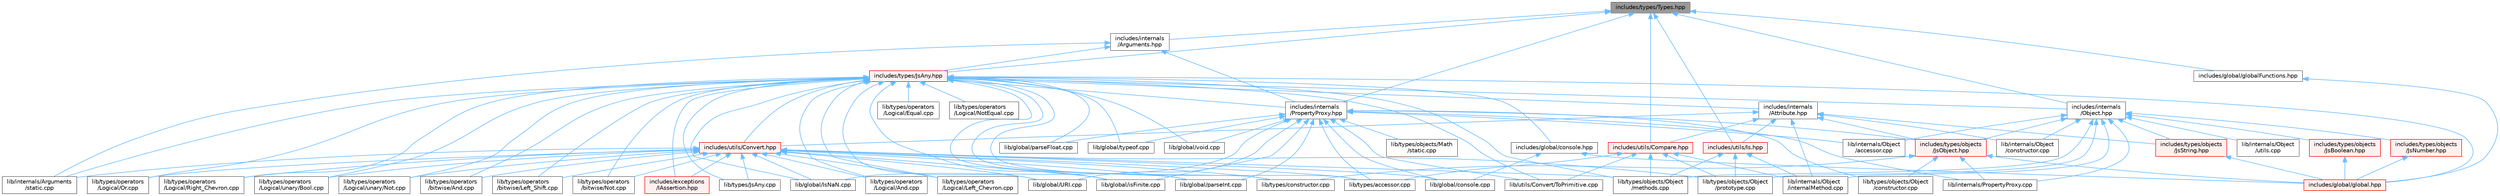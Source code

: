 digraph "includes/types/Types.hpp"
{
 // LATEX_PDF_SIZE
  bgcolor="transparent";
  edge [fontname=Helvetica,fontsize=10,labelfontname=Helvetica,labelfontsize=10];
  node [fontname=Helvetica,fontsize=10,shape=box,height=0.2,width=0.4];
  Node1 [id="Node000001",label="includes/types/Types.hpp",height=0.2,width=0.4,color="gray40", fillcolor="grey60", style="filled", fontcolor="black",tooltip=" "];
  Node1 -> Node2 [id="edge1_Node000001_Node000002",dir="back",color="steelblue1",style="solid",tooltip=" "];
  Node2 [id="Node000002",label="includes/global/globalFunctions.hpp",height=0.2,width=0.4,color="grey40", fillcolor="white", style="filled",URL="$globalFunctions_8hpp.html",tooltip=" "];
  Node2 -> Node3 [id="edge2_Node000002_Node000003",dir="back",color="steelblue1",style="solid",tooltip=" "];
  Node3 [id="Node000003",label="includes/global/global.hpp",height=0.2,width=0.4,color="red", fillcolor="#FFF0F0", style="filled",URL="$global_8hpp.html",tooltip=" "];
  Node1 -> Node6 [id="edge3_Node000001_Node000006",dir="back",color="steelblue1",style="solid",tooltip=" "];
  Node6 [id="Node000006",label="includes/internals\l/Arguments.hpp",height=0.2,width=0.4,color="grey40", fillcolor="white", style="filled",URL="$Arguments_8hpp.html",tooltip=" "];
  Node6 -> Node7 [id="edge4_Node000006_Node000007",dir="back",color="steelblue1",style="solid",tooltip=" "];
  Node7 [id="Node000007",label="includes/internals\l/PropertyProxy.hpp",height=0.2,width=0.4,color="grey40", fillcolor="white", style="filled",URL="$PropertyProxy_8hpp.html",tooltip=" "];
  Node7 -> Node8 [id="edge5_Node000007_Node000008",dir="back",color="steelblue1",style="solid",tooltip=" "];
  Node8 [id="Node000008",label="includes/types/objects\l/JsObject.hpp",height=0.2,width=0.4,color="red", fillcolor="#FFF0F0", style="filled",URL="$JsObject_8hpp.html",tooltip=" "];
  Node8 -> Node3 [id="edge6_Node000008_Node000003",dir="back",color="steelblue1",style="solid",tooltip=" "];
  Node8 -> Node30 [id="edge7_Node000008_Node000030",dir="back",color="steelblue1",style="solid",tooltip=" "];
  Node30 [id="Node000030",label="lib/internals/PropertyProxy.cpp",height=0.2,width=0.4,color="grey40", fillcolor="white", style="filled",URL="$PropertyProxy_8cpp.html",tooltip=" "];
  Node8 -> Node31 [id="edge8_Node000008_Node000031",dir="back",color="steelblue1",style="solid",tooltip=" "];
  Node31 [id="Node000031",label="lib/types/constructor.cpp",height=0.2,width=0.4,color="grey40", fillcolor="white", style="filled",URL="$types_2constructor_8cpp.html",tooltip=" "];
  Node8 -> Node23 [id="edge9_Node000008_Node000023",dir="back",color="steelblue1",style="solid",tooltip=" "];
  Node23 [id="Node000023",label="lib/types/objects/Object\l/constructor.cpp",height=0.2,width=0.4,color="grey40", fillcolor="white", style="filled",URL="$types_2objects_2Object_2constructor_8cpp.html",tooltip=" "];
  Node7 -> Node37 [id="edge10_Node000007_Node000037",dir="back",color="steelblue1",style="solid",tooltip=" "];
  Node37 [id="Node000037",label="lib/global/IsNaN.cpp",height=0.2,width=0.4,color="grey40", fillcolor="white", style="filled",URL="$IsNaN_8cpp.html",tooltip=" "];
  Node7 -> Node38 [id="edge11_Node000007_Node000038",dir="back",color="steelblue1",style="solid",tooltip=" "];
  Node38 [id="Node000038",label="lib/global/URI.cpp",height=0.2,width=0.4,color="grey40", fillcolor="white", style="filled",URL="$URI_8cpp.html",tooltip=" "];
  Node7 -> Node39 [id="edge12_Node000007_Node000039",dir="back",color="steelblue1",style="solid",tooltip=" "];
  Node39 [id="Node000039",label="lib/global/console.cpp",height=0.2,width=0.4,color="grey40", fillcolor="white", style="filled",URL="$console_8cpp.html",tooltip=" "];
  Node7 -> Node40 [id="edge13_Node000007_Node000040",dir="back",color="steelblue1",style="solid",tooltip=" "];
  Node40 [id="Node000040",label="lib/global/isFinite.cpp",height=0.2,width=0.4,color="grey40", fillcolor="white", style="filled",URL="$isFinite_8cpp.html",tooltip=" "];
  Node7 -> Node41 [id="edge14_Node000007_Node000041",dir="back",color="steelblue1",style="solid",tooltip=" "];
  Node41 [id="Node000041",label="lib/global/parseFloat.cpp",height=0.2,width=0.4,color="grey40", fillcolor="white", style="filled",URL="$parseFloat_8cpp.html",tooltip=" "];
  Node7 -> Node42 [id="edge15_Node000007_Node000042",dir="back",color="steelblue1",style="solid",tooltip=" "];
  Node42 [id="Node000042",label="lib/global/parseInt.cpp",height=0.2,width=0.4,color="grey40", fillcolor="white", style="filled",URL="$parseInt_8cpp.html",tooltip=" "];
  Node7 -> Node43 [id="edge16_Node000007_Node000043",dir="back",color="steelblue1",style="solid",tooltip=" "];
  Node43 [id="Node000043",label="lib/global/typeof.cpp",height=0.2,width=0.4,color="grey40", fillcolor="white", style="filled",URL="$typeof_8cpp.html",tooltip=" "];
  Node7 -> Node44 [id="edge17_Node000007_Node000044",dir="back",color="steelblue1",style="solid",tooltip=" "];
  Node44 [id="Node000044",label="lib/global/void.cpp",height=0.2,width=0.4,color="grey40", fillcolor="white", style="filled",URL="$void_8cpp.html",tooltip=" "];
  Node7 -> Node45 [id="edge18_Node000007_Node000045",dir="back",color="steelblue1",style="solid",tooltip=" "];
  Node45 [id="Node000045",label="lib/internals/Object\l/accessor.cpp",height=0.2,width=0.4,color="grey40", fillcolor="white", style="filled",URL="$internals_2Object_2accessor_8cpp.html",tooltip=" "];
  Node7 -> Node30 [id="edge19_Node000007_Node000030",dir="back",color="steelblue1",style="solid",tooltip=" "];
  Node7 -> Node16 [id="edge20_Node000007_Node000016",dir="back",color="steelblue1",style="solid",tooltip=" "];
  Node16 [id="Node000016",label="lib/types/accessor.cpp",height=0.2,width=0.4,color="grey40", fillcolor="white", style="filled",URL="$types_2accessor_8cpp.html",tooltip=" "];
  Node7 -> Node46 [id="edge21_Node000007_Node000046",dir="back",color="steelblue1",style="solid",tooltip=" "];
  Node46 [id="Node000046",label="lib/types/objects/Math\l/static.cpp",height=0.2,width=0.4,color="grey40", fillcolor="white", style="filled",URL="$types_2objects_2Math_2static_8cpp.html",tooltip=" "];
  Node7 -> Node23 [id="edge22_Node000007_Node000023",dir="back",color="steelblue1",style="solid",tooltip=" "];
  Node7 -> Node47 [id="edge23_Node000007_Node000047",dir="back",color="steelblue1",style="solid",tooltip=" "];
  Node47 [id="Node000047",label="lib/utils/Convert/ToPrimitive.cpp",height=0.2,width=0.4,color="grey40", fillcolor="white", style="filled",URL="$ToPrimitive_8cpp.html",tooltip=" "];
  Node6 -> Node48 [id="edge24_Node000006_Node000048",dir="back",color="steelblue1",style="solid",tooltip=" "];
  Node48 [id="Node000048",label="includes/types/JsAny.hpp",height=0.2,width=0.4,color="red", fillcolor="#FFF0F0", style="filled",URL="$JsAny_8hpp.html",tooltip=" "];
  Node48 -> Node49 [id="edge25_Node000048_Node000049",dir="back",color="steelblue1",style="solid",tooltip=" "];
  Node49 [id="Node000049",label="includes/exceptions\l/IAssertion.hpp",height=0.2,width=0.4,color="red", fillcolor="#FFF0F0", style="filled",URL="$IAssertion_8hpp.html",tooltip=" "];
  Node48 -> Node52 [id="edge26_Node000048_Node000052",dir="back",color="steelblue1",style="solid",tooltip=" "];
  Node52 [id="Node000052",label="includes/global/console.hpp",height=0.2,width=0.4,color="grey40", fillcolor="white", style="filled",URL="$console_8hpp.html",tooltip=" "];
  Node52 -> Node3 [id="edge27_Node000052_Node000003",dir="back",color="steelblue1",style="solid",tooltip=" "];
  Node52 -> Node39 [id="edge28_Node000052_Node000039",dir="back",color="steelblue1",style="solid",tooltip=" "];
  Node48 -> Node3 [id="edge29_Node000048_Node000003",dir="back",color="steelblue1",style="solid",tooltip=" "];
  Node48 -> Node53 [id="edge30_Node000048_Node000053",dir="back",color="steelblue1",style="solid",tooltip=" "];
  Node53 [id="Node000053",label="includes/internals\l/Attribute.hpp",height=0.2,width=0.4,color="grey40", fillcolor="white", style="filled",URL="$Attribute_8hpp.html",tooltip=" "];
  Node53 -> Node8 [id="edge31_Node000053_Node000008",dir="back",color="steelblue1",style="solid",tooltip=" "];
  Node53 -> Node54 [id="edge32_Node000053_Node000054",dir="back",color="steelblue1",style="solid",tooltip=" "];
  Node54 [id="Node000054",label="includes/types/objects\l/JsString.hpp",height=0.2,width=0.4,color="red", fillcolor="#FFF0F0", style="filled",URL="$JsString_8hpp.html",tooltip=" "];
  Node54 -> Node3 [id="edge33_Node000054_Node000003",dir="back",color="steelblue1",style="solid",tooltip=" "];
  Node53 -> Node57 [id="edge34_Node000053_Node000057",dir="back",color="steelblue1",style="solid",tooltip=" "];
  Node57 [id="Node000057",label="includes/utils/Compare.hpp",height=0.2,width=0.4,color="red", fillcolor="#FFF0F0", style="filled",URL="$Compare_8hpp.html",tooltip=" "];
  Node57 -> Node58 [id="edge35_Node000057_Node000058",dir="back",color="steelblue1",style="solid",tooltip=" "];
  Node58 [id="Node000058",label="lib/internals/Object\l/internalMethod.cpp",height=0.2,width=0.4,color="grey40", fillcolor="white", style="filled",URL="$internals_2Object_2internalMethod_8cpp.html",tooltip=" "];
  Node57 -> Node16 [id="edge36_Node000057_Node000016",dir="back",color="steelblue1",style="solid",tooltip=" "];
  Node57 -> Node24 [id="edge37_Node000057_Node000024",dir="back",color="steelblue1",style="solid",tooltip=" "];
  Node24 [id="Node000024",label="lib/types/objects/Object\l/methods.cpp",height=0.2,width=0.4,color="grey40", fillcolor="white", style="filled",URL="$Object_2methods_8cpp.html",tooltip=" "];
  Node57 -> Node25 [id="edge38_Node000057_Node000025",dir="back",color="steelblue1",style="solid",tooltip=" "];
  Node25 [id="Node000025",label="lib/types/objects/Object\l/prototype.cpp",height=0.2,width=0.4,color="grey40", fillcolor="white", style="filled",URL="$Object_2prototype_8cpp.html",tooltip=" "];
  Node57 -> Node47 [id="edge39_Node000057_Node000047",dir="back",color="steelblue1",style="solid",tooltip=" "];
  Node53 -> Node59 [id="edge40_Node000053_Node000059",dir="back",color="steelblue1",style="solid",tooltip=" "];
  Node59 [id="Node000059",label="includes/utils/Convert.hpp",height=0.2,width=0.4,color="red", fillcolor="#FFF0F0", style="filled",URL="$Convert_8hpp.html",tooltip=" "];
  Node59 -> Node49 [id="edge41_Node000059_Node000049",dir="back",color="steelblue1",style="solid",tooltip=" "];
  Node59 -> Node37 [id="edge42_Node000059_Node000037",dir="back",color="steelblue1",style="solid",tooltip=" "];
  Node59 -> Node38 [id="edge43_Node000059_Node000038",dir="back",color="steelblue1",style="solid",tooltip=" "];
  Node59 -> Node39 [id="edge44_Node000059_Node000039",dir="back",color="steelblue1",style="solid",tooltip=" "];
  Node59 -> Node40 [id="edge45_Node000059_Node000040",dir="back",color="steelblue1",style="solid",tooltip=" "];
  Node59 -> Node42 [id="edge46_Node000059_Node000042",dir="back",color="steelblue1",style="solid",tooltip=" "];
  Node59 -> Node15 [id="edge47_Node000059_Node000015",dir="back",color="steelblue1",style="solid",tooltip=" "];
  Node15 [id="Node000015",label="lib/internals/Arguments\l/static.cpp",height=0.2,width=0.4,color="grey40", fillcolor="white", style="filled",URL="$internals_2Arguments_2static_8cpp.html",tooltip=" "];
  Node59 -> Node61 [id="edge48_Node000059_Node000061",dir="back",color="steelblue1",style="solid",tooltip=" "];
  Node61 [id="Node000061",label="lib/types/JsAny.cpp",height=0.2,width=0.4,color="grey40", fillcolor="white", style="filled",URL="$JsAny_8cpp.html",tooltip=" "];
  Node59 -> Node16 [id="edge49_Node000059_Node000016",dir="back",color="steelblue1",style="solid",tooltip=" "];
  Node59 -> Node31 [id="edge50_Node000059_Node000031",dir="back",color="steelblue1",style="solid",tooltip=" "];
  Node59 -> Node24 [id="edge51_Node000059_Node000024",dir="back",color="steelblue1",style="solid",tooltip=" "];
  Node59 -> Node25 [id="edge52_Node000059_Node000025",dir="back",color="steelblue1",style="solid",tooltip=" "];
  Node59 -> Node64 [id="edge53_Node000059_Node000064",dir="back",color="steelblue1",style="solid",tooltip=" "];
  Node64 [id="Node000064",label="lib/types/operators\l/Logical/And.cpp",height=0.2,width=0.4,color="grey40", fillcolor="white", style="filled",URL="$Logical_2And_8cpp.html",tooltip=" "];
  Node59 -> Node65 [id="edge54_Node000059_Node000065",dir="back",color="steelblue1",style="solid",tooltip=" "];
  Node65 [id="Node000065",label="lib/types/operators\l/Logical/Left_Chevron.cpp",height=0.2,width=0.4,color="grey40", fillcolor="white", style="filled",URL="$Left__Chevron_8cpp.html",tooltip=" "];
  Node59 -> Node66 [id="edge55_Node000059_Node000066",dir="back",color="steelblue1",style="solid",tooltip=" "];
  Node66 [id="Node000066",label="lib/types/operators\l/Logical/Or.cpp",height=0.2,width=0.4,color="grey40", fillcolor="white", style="filled",URL="$Logical_2Or_8cpp.html",tooltip=" "];
  Node59 -> Node67 [id="edge56_Node000059_Node000067",dir="back",color="steelblue1",style="solid",tooltip=" "];
  Node67 [id="Node000067",label="lib/types/operators\l/Logical/Right_Chevron.cpp",height=0.2,width=0.4,color="grey40", fillcolor="white", style="filled",URL="$Right__Chevron_8cpp.html",tooltip=" "];
  Node59 -> Node68 [id="edge57_Node000059_Node000068",dir="back",color="steelblue1",style="solid",tooltip=" "];
  Node68 [id="Node000068",label="lib/types/operators\l/Logical/unary/Bool.cpp",height=0.2,width=0.4,color="grey40", fillcolor="white", style="filled",URL="$Bool_8cpp.html",tooltip=" "];
  Node59 -> Node69 [id="edge58_Node000059_Node000069",dir="back",color="steelblue1",style="solid",tooltip=" "];
  Node69 [id="Node000069",label="lib/types/operators\l/Logical/unary/Not.cpp",height=0.2,width=0.4,color="grey40", fillcolor="white", style="filled",URL="$Logical_2unary_2Not_8cpp.html",tooltip=" "];
  Node59 -> Node70 [id="edge59_Node000059_Node000070",dir="back",color="steelblue1",style="solid",tooltip=" "];
  Node70 [id="Node000070",label="lib/types/operators\l/bitwise/And.cpp",height=0.2,width=0.4,color="grey40", fillcolor="white", style="filled",URL="$bitwise_2And_8cpp.html",tooltip=" "];
  Node59 -> Node71 [id="edge60_Node000059_Node000071",dir="back",color="steelblue1",style="solid",tooltip=" "];
  Node71 [id="Node000071",label="lib/types/operators\l/bitwise/Left_Shift.cpp",height=0.2,width=0.4,color="grey40", fillcolor="white", style="filled",URL="$Left__Shift_8cpp.html",tooltip=" "];
  Node59 -> Node72 [id="edge61_Node000059_Node000072",dir="back",color="steelblue1",style="solid",tooltip=" "];
  Node72 [id="Node000072",label="lib/types/operators\l/bitwise/Not.cpp",height=0.2,width=0.4,color="grey40", fillcolor="white", style="filled",URL="$bitwise_2Not_8cpp.html",tooltip=" "];
  Node53 -> Node90 [id="edge62_Node000053_Node000090",dir="back",color="steelblue1",style="solid",tooltip=" "];
  Node90 [id="Node000090",label="includes/utils/Is.hpp",height=0.2,width=0.4,color="red", fillcolor="#FFF0F0", style="filled",URL="$Is_8hpp.html",tooltip=" "];
  Node90 -> Node58 [id="edge63_Node000090_Node000058",dir="back",color="steelblue1",style="solid",tooltip=" "];
  Node90 -> Node24 [id="edge64_Node000090_Node000024",dir="back",color="steelblue1",style="solid",tooltip=" "];
  Node90 -> Node25 [id="edge65_Node000090_Node000025",dir="back",color="steelblue1",style="solid",tooltip=" "];
  Node53 -> Node91 [id="edge66_Node000053_Node000091",dir="back",color="steelblue1",style="solid",tooltip=" "];
  Node91 [id="Node000091",label="lib/internals/Object\l/constructor.cpp",height=0.2,width=0.4,color="grey40", fillcolor="white", style="filled",URL="$internals_2Object_2constructor_8cpp.html",tooltip=" "];
  Node53 -> Node58 [id="edge67_Node000053_Node000058",dir="back",color="steelblue1",style="solid",tooltip=" "];
  Node48 -> Node92 [id="edge68_Node000048_Node000092",dir="back",color="steelblue1",style="solid",tooltip=" "];
  Node92 [id="Node000092",label="includes/internals\l/Object.hpp",height=0.2,width=0.4,color="grey40", fillcolor="white", style="filled",URL="$Object_8hpp.html",tooltip=" "];
  Node92 -> Node93 [id="edge69_Node000092_Node000093",dir="back",color="steelblue1",style="solid",tooltip=" "];
  Node93 [id="Node000093",label="includes/types/objects\l/JsBoolean.hpp",height=0.2,width=0.4,color="red", fillcolor="#FFF0F0", style="filled",URL="$JsBoolean_8hpp.html",tooltip=" "];
  Node93 -> Node3 [id="edge70_Node000093_Node000003",dir="back",color="steelblue1",style="solid",tooltip=" "];
  Node92 -> Node94 [id="edge71_Node000092_Node000094",dir="back",color="steelblue1",style="solid",tooltip=" "];
  Node94 [id="Node000094",label="includes/types/objects\l/JsNumber.hpp",height=0.2,width=0.4,color="red", fillcolor="#FFF0F0", style="filled",URL="$JsNumber_8hpp.html",tooltip=" "];
  Node94 -> Node3 [id="edge72_Node000094_Node000003",dir="back",color="steelblue1",style="solid",tooltip=" "];
  Node92 -> Node8 [id="edge73_Node000092_Node000008",dir="back",color="steelblue1",style="solid",tooltip=" "];
  Node92 -> Node54 [id="edge74_Node000092_Node000054",dir="back",color="steelblue1",style="solid",tooltip=" "];
  Node92 -> Node45 [id="edge75_Node000092_Node000045",dir="back",color="steelblue1",style="solid",tooltip=" "];
  Node92 -> Node91 [id="edge76_Node000092_Node000091",dir="back",color="steelblue1",style="solid",tooltip=" "];
  Node92 -> Node58 [id="edge77_Node000092_Node000058",dir="back",color="steelblue1",style="solid",tooltip=" "];
  Node92 -> Node95 [id="edge78_Node000092_Node000095",dir="back",color="steelblue1",style="solid",tooltip=" "];
  Node95 [id="Node000095",label="lib/internals/Object\l/utils.cpp",height=0.2,width=0.4,color="grey40", fillcolor="white", style="filled",URL="$utils_8cpp.html",tooltip=" "];
  Node92 -> Node30 [id="edge79_Node000092_Node000030",dir="back",color="steelblue1",style="solid",tooltip=" "];
  Node92 -> Node24 [id="edge80_Node000092_Node000024",dir="back",color="steelblue1",style="solid",tooltip=" "];
  Node92 -> Node25 [id="edge81_Node000092_Node000025",dir="back",color="steelblue1",style="solid",tooltip=" "];
  Node48 -> Node7 [id="edge82_Node000048_Node000007",dir="back",color="steelblue1",style="solid",tooltip=" "];
  Node48 -> Node59 [id="edge83_Node000048_Node000059",dir="back",color="steelblue1",style="solid",tooltip=" "];
  Node48 -> Node37 [id="edge84_Node000048_Node000037",dir="back",color="steelblue1",style="solid",tooltip=" "];
  Node48 -> Node38 [id="edge85_Node000048_Node000038",dir="back",color="steelblue1",style="solid",tooltip=" "];
  Node48 -> Node40 [id="edge86_Node000048_Node000040",dir="back",color="steelblue1",style="solid",tooltip=" "];
  Node48 -> Node41 [id="edge87_Node000048_Node000041",dir="back",color="steelblue1",style="solid",tooltip=" "];
  Node48 -> Node42 [id="edge88_Node000048_Node000042",dir="back",color="steelblue1",style="solid",tooltip=" "];
  Node48 -> Node43 [id="edge89_Node000048_Node000043",dir="back",color="steelblue1",style="solid",tooltip=" "];
  Node48 -> Node44 [id="edge90_Node000048_Node000044",dir="back",color="steelblue1",style="solid",tooltip=" "];
  Node48 -> Node15 [id="edge91_Node000048_Node000015",dir="back",color="steelblue1",style="solid",tooltip=" "];
  Node48 -> Node61 [id="edge92_Node000048_Node000061",dir="back",color="steelblue1",style="solid",tooltip=" "];
  Node48 -> Node16 [id="edge93_Node000048_Node000016",dir="back",color="steelblue1",style="solid",tooltip=" "];
  Node48 -> Node31 [id="edge94_Node000048_Node000031",dir="back",color="steelblue1",style="solid",tooltip=" "];
  Node48 -> Node24 [id="edge95_Node000048_Node000024",dir="back",color="steelblue1",style="solid",tooltip=" "];
  Node48 -> Node64 [id="edge96_Node000048_Node000064",dir="back",color="steelblue1",style="solid",tooltip=" "];
  Node48 -> Node96 [id="edge97_Node000048_Node000096",dir="back",color="steelblue1",style="solid",tooltip=" "];
  Node96 [id="Node000096",label="lib/types/operators\l/Logical/Equal.cpp",height=0.2,width=0.4,color="grey40", fillcolor="white", style="filled",URL="$Equal_8cpp.html",tooltip=" "];
  Node48 -> Node65 [id="edge98_Node000048_Node000065",dir="back",color="steelblue1",style="solid",tooltip=" "];
  Node48 -> Node97 [id="edge99_Node000048_Node000097",dir="back",color="steelblue1",style="solid",tooltip=" "];
  Node97 [id="Node000097",label="lib/types/operators\l/Logical/NotEqual.cpp",height=0.2,width=0.4,color="grey40", fillcolor="white", style="filled",URL="$NotEqual_8cpp.html",tooltip=" "];
  Node48 -> Node66 [id="edge100_Node000048_Node000066",dir="back",color="steelblue1",style="solid",tooltip=" "];
  Node48 -> Node67 [id="edge101_Node000048_Node000067",dir="back",color="steelblue1",style="solid",tooltip=" "];
  Node48 -> Node68 [id="edge102_Node000048_Node000068",dir="back",color="steelblue1",style="solid",tooltip=" "];
  Node48 -> Node69 [id="edge103_Node000048_Node000069",dir="back",color="steelblue1",style="solid",tooltip=" "];
  Node48 -> Node70 [id="edge104_Node000048_Node000070",dir="back",color="steelblue1",style="solid",tooltip=" "];
  Node48 -> Node71 [id="edge105_Node000048_Node000071",dir="back",color="steelblue1",style="solid",tooltip=" "];
  Node48 -> Node72 [id="edge106_Node000048_Node000072",dir="back",color="steelblue1",style="solid",tooltip=" "];
  Node48 -> Node47 [id="edge107_Node000048_Node000047",dir="back",color="steelblue1",style="solid",tooltip=" "];
  Node6 -> Node15 [id="edge108_Node000006_Node000015",dir="back",color="steelblue1",style="solid",tooltip=" "];
  Node1 -> Node92 [id="edge109_Node000001_Node000092",dir="back",color="steelblue1",style="solid",tooltip=" "];
  Node1 -> Node7 [id="edge110_Node000001_Node000007",dir="back",color="steelblue1",style="solid",tooltip=" "];
  Node1 -> Node48 [id="edge111_Node000001_Node000048",dir="back",color="steelblue1",style="solid",tooltip=" "];
  Node1 -> Node57 [id="edge112_Node000001_Node000057",dir="back",color="steelblue1",style="solid",tooltip=" "];
  Node1 -> Node90 [id="edge113_Node000001_Node000090",dir="back",color="steelblue1",style="solid",tooltip=" "];
}

